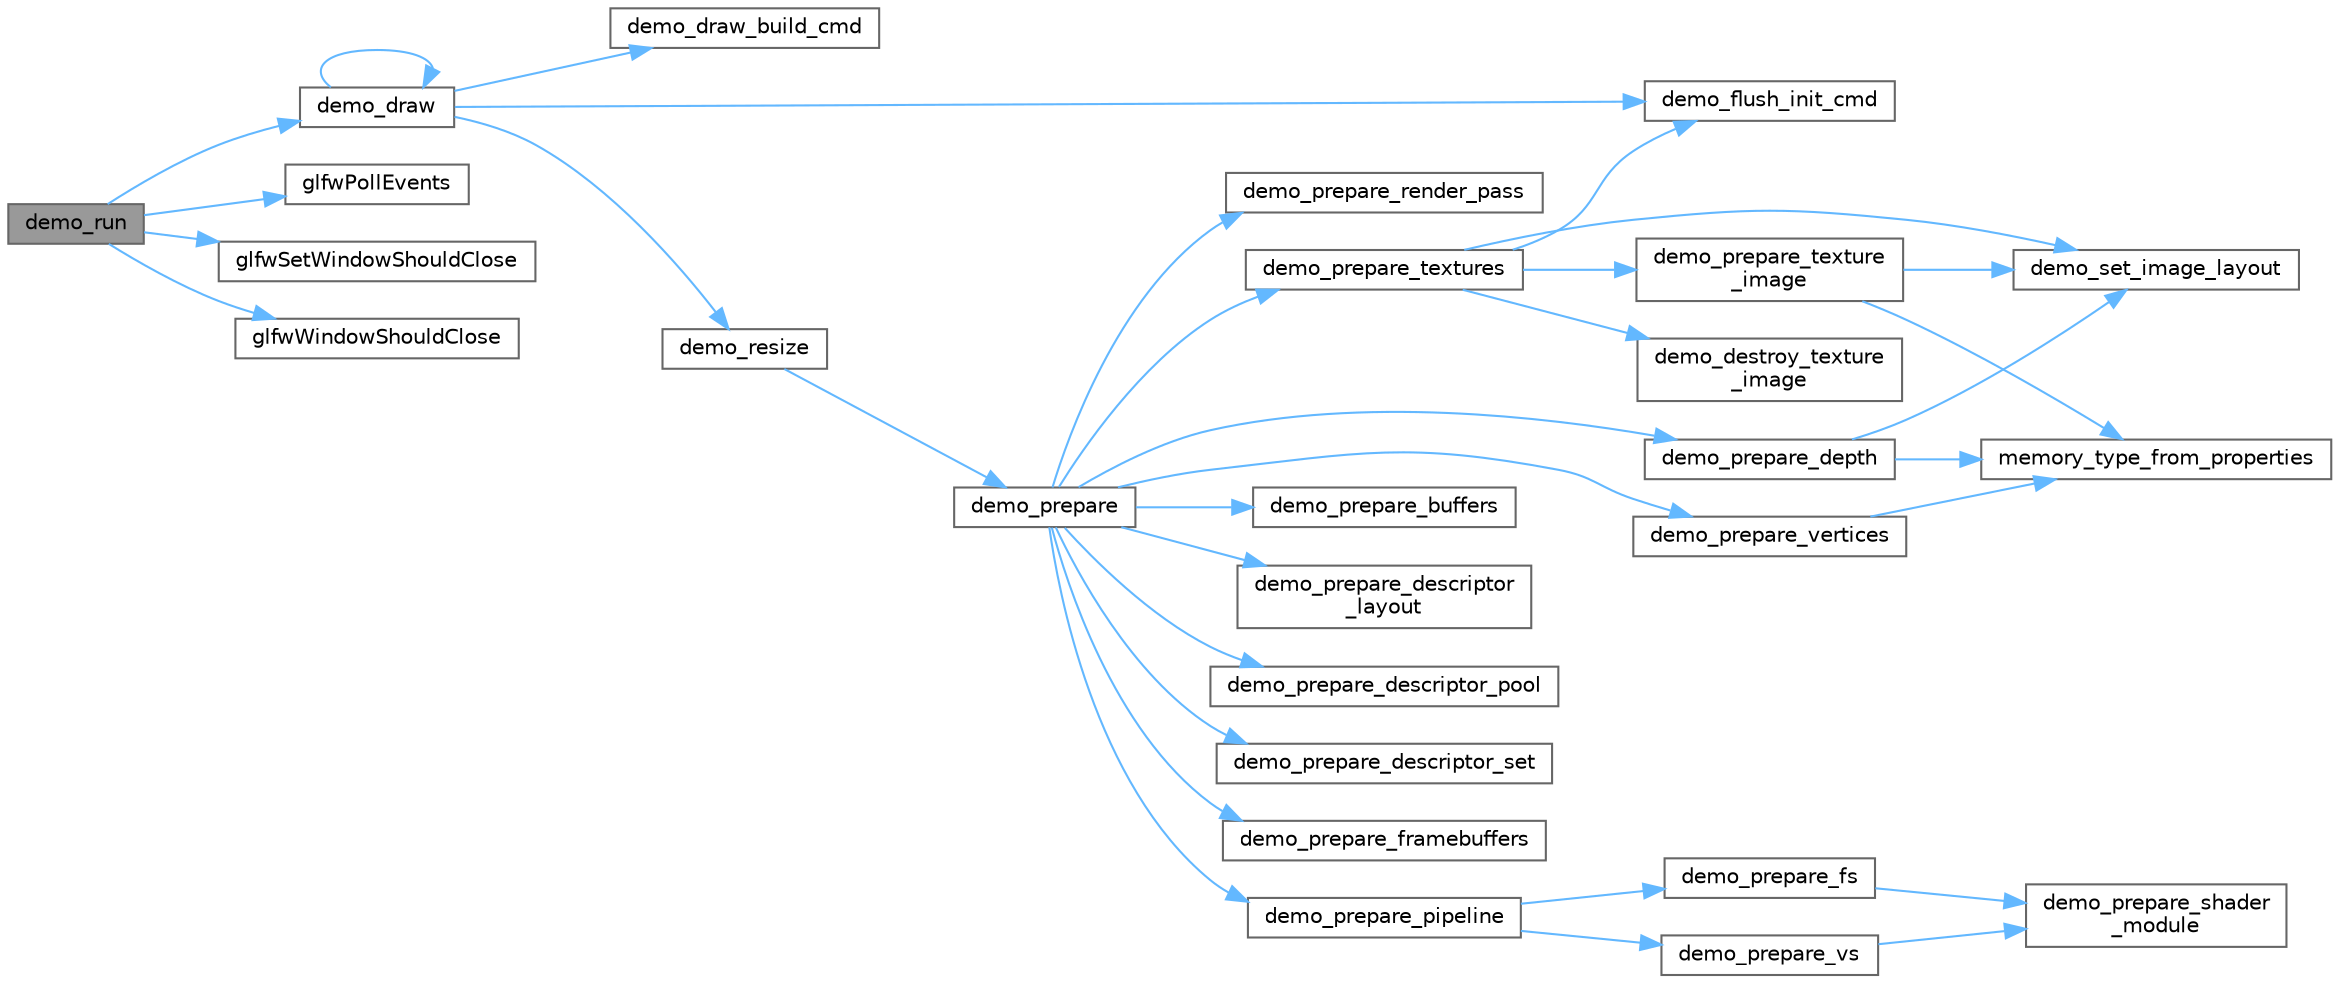 digraph "demo_run"
{
 // LATEX_PDF_SIZE
  bgcolor="transparent";
  edge [fontname=Helvetica,fontsize=10,labelfontname=Helvetica,labelfontsize=10];
  node [fontname=Helvetica,fontsize=10,shape=box,height=0.2,width=0.4];
  rankdir="LR";
  Node1 [id="Node000001",label="demo_run",height=0.2,width=0.4,color="gray40", fillcolor="grey60", style="filled", fontcolor="black",tooltip=" "];
  Node1 -> Node2 [id="edge1_Node000001_Node000002",color="steelblue1",style="solid",tooltip=" "];
  Node2 [id="Node000002",label="demo_draw",height=0.2,width=0.4,color="grey40", fillcolor="white", style="filled",URL="$triangle-vulkan_8c.html#a68587107d1c17fe6680e438488b9a616",tooltip=" "];
  Node2 -> Node2 [id="edge2_Node000002_Node000002",color="steelblue1",style="solid",tooltip=" "];
  Node2 -> Node3 [id="edge3_Node000002_Node000003",color="steelblue1",style="solid",tooltip=" "];
  Node3 [id="Node000003",label="demo_draw_build_cmd",height=0.2,width=0.4,color="grey40", fillcolor="white", style="filled",URL="$triangle-vulkan_8c.html#af04e914bfcd02ea01e45bcfb0c932ed4",tooltip=" "];
  Node2 -> Node4 [id="edge4_Node000002_Node000004",color="steelblue1",style="solid",tooltip=" "];
  Node4 [id="Node000004",label="demo_flush_init_cmd",height=0.2,width=0.4,color="grey40", fillcolor="white", style="filled",URL="$triangle-vulkan_8c.html#a7a35f4639d32b3ac59dd725668a363ba",tooltip=" "];
  Node2 -> Node5 [id="edge5_Node000002_Node000005",color="steelblue1",style="solid",tooltip=" "];
  Node5 [id="Node000005",label="demo_resize",height=0.2,width=0.4,color="grey40", fillcolor="white", style="filled",URL="$triangle-vulkan_8c.html#ac51a47d75843a542182cb6c2e997c67a",tooltip=" "];
  Node5 -> Node6 [id="edge6_Node000005_Node000006",color="steelblue1",style="solid",tooltip=" "];
  Node6 [id="Node000006",label="demo_prepare",height=0.2,width=0.4,color="grey40", fillcolor="white", style="filled",URL="$triangle-vulkan_8c.html#a0fcfc933d495ab4fcf98493677e3d8da",tooltip=" "];
  Node6 -> Node7 [id="edge7_Node000006_Node000007",color="steelblue1",style="solid",tooltip=" "];
  Node7 [id="Node000007",label="demo_prepare_buffers",height=0.2,width=0.4,color="grey40", fillcolor="white", style="filled",URL="$triangle-vulkan_8c.html#a0c4cc92dc1a3456d6cca76e3187f2010",tooltip=" "];
  Node6 -> Node8 [id="edge8_Node000006_Node000008",color="steelblue1",style="solid",tooltip=" "];
  Node8 [id="Node000008",label="demo_prepare_depth",height=0.2,width=0.4,color="grey40", fillcolor="white", style="filled",URL="$triangle-vulkan_8c.html#a3569c83afeb4ecc4d8d797af29ce89ed",tooltip=" "];
  Node8 -> Node9 [id="edge9_Node000008_Node000009",color="steelblue1",style="solid",tooltip=" "];
  Node9 [id="Node000009",label="demo_set_image_layout",height=0.2,width=0.4,color="grey40", fillcolor="white", style="filled",URL="$triangle-vulkan_8c.html#a78e02f1c21c1ee412b77fe42e0b9f272",tooltip=" "];
  Node8 -> Node10 [id="edge10_Node000008_Node000010",color="steelblue1",style="solid",tooltip=" "];
  Node10 [id="Node000010",label="memory_type_from_properties",height=0.2,width=0.4,color="grey40", fillcolor="white", style="filled",URL="$triangle-vulkan_8c.html#aff6bdb11d121e68bf2e3eecc2945ca3b",tooltip=" "];
  Node6 -> Node11 [id="edge11_Node000006_Node000011",color="steelblue1",style="solid",tooltip=" "];
  Node11 [id="Node000011",label="demo_prepare_descriptor\l_layout",height=0.2,width=0.4,color="grey40", fillcolor="white", style="filled",URL="$triangle-vulkan_8c.html#a36308c10e305d94d63e96fc82be78950",tooltip=" "];
  Node6 -> Node12 [id="edge12_Node000006_Node000012",color="steelblue1",style="solid",tooltip=" "];
  Node12 [id="Node000012",label="demo_prepare_descriptor_pool",height=0.2,width=0.4,color="grey40", fillcolor="white", style="filled",URL="$triangle-vulkan_8c.html#a4ee7f5efc65c5972db015c6be8cda380",tooltip=" "];
  Node6 -> Node13 [id="edge13_Node000006_Node000013",color="steelblue1",style="solid",tooltip=" "];
  Node13 [id="Node000013",label="demo_prepare_descriptor_set",height=0.2,width=0.4,color="grey40", fillcolor="white", style="filled",URL="$triangle-vulkan_8c.html#ac1957f225fabd1755a0064169fa5f6ba",tooltip=" "];
  Node6 -> Node14 [id="edge14_Node000006_Node000014",color="steelblue1",style="solid",tooltip=" "];
  Node14 [id="Node000014",label="demo_prepare_framebuffers",height=0.2,width=0.4,color="grey40", fillcolor="white", style="filled",URL="$triangle-vulkan_8c.html#a3a72610dc44a370494307b568ef3abd6",tooltip=" "];
  Node6 -> Node15 [id="edge15_Node000006_Node000015",color="steelblue1",style="solid",tooltip=" "];
  Node15 [id="Node000015",label="demo_prepare_pipeline",height=0.2,width=0.4,color="grey40", fillcolor="white", style="filled",URL="$triangle-vulkan_8c.html#aa80cd8877b6b5d20217c451b207ca9d9",tooltip=" "];
  Node15 -> Node16 [id="edge16_Node000015_Node000016",color="steelblue1",style="solid",tooltip=" "];
  Node16 [id="Node000016",label="demo_prepare_fs",height=0.2,width=0.4,color="grey40", fillcolor="white", style="filled",URL="$triangle-vulkan_8c.html#ae0fc6781c15fea0ac17e118b7cc0d183",tooltip=" "];
  Node16 -> Node17 [id="edge17_Node000016_Node000017",color="steelblue1",style="solid",tooltip=" "];
  Node17 [id="Node000017",label="demo_prepare_shader\l_module",height=0.2,width=0.4,color="grey40", fillcolor="white", style="filled",URL="$triangle-vulkan_8c.html#ac84b7987a06b675aa5701e61229f7933",tooltip=" "];
  Node15 -> Node18 [id="edge18_Node000015_Node000018",color="steelblue1",style="solid",tooltip=" "];
  Node18 [id="Node000018",label="demo_prepare_vs",height=0.2,width=0.4,color="grey40", fillcolor="white", style="filled",URL="$triangle-vulkan_8c.html#a655ca24aa4632443170f2ff7f0911027",tooltip=" "];
  Node18 -> Node17 [id="edge19_Node000018_Node000017",color="steelblue1",style="solid",tooltip=" "];
  Node6 -> Node19 [id="edge20_Node000006_Node000019",color="steelblue1",style="solid",tooltip=" "];
  Node19 [id="Node000019",label="demo_prepare_render_pass",height=0.2,width=0.4,color="grey40", fillcolor="white", style="filled",URL="$triangle-vulkan_8c.html#a4ac6098487e1fc2305847f666891cdec",tooltip=" "];
  Node6 -> Node20 [id="edge21_Node000006_Node000020",color="steelblue1",style="solid",tooltip=" "];
  Node20 [id="Node000020",label="demo_prepare_textures",height=0.2,width=0.4,color="grey40", fillcolor="white", style="filled",URL="$triangle-vulkan_8c.html#a0316bd7d613330a9963098b02a6396d7",tooltip=" "];
  Node20 -> Node21 [id="edge22_Node000020_Node000021",color="steelblue1",style="solid",tooltip=" "];
  Node21 [id="Node000021",label="demo_destroy_texture\l_image",height=0.2,width=0.4,color="grey40", fillcolor="white", style="filled",URL="$triangle-vulkan_8c.html#a0fa06dc47c11b41c98ad7acd4d9a62a2",tooltip=" "];
  Node20 -> Node4 [id="edge23_Node000020_Node000004",color="steelblue1",style="solid",tooltip=" "];
  Node20 -> Node22 [id="edge24_Node000020_Node000022",color="steelblue1",style="solid",tooltip=" "];
  Node22 [id="Node000022",label="demo_prepare_texture\l_image",height=0.2,width=0.4,color="grey40", fillcolor="white", style="filled",URL="$triangle-vulkan_8c.html#a59f437fe2f984c2b83edefd1c46c235d",tooltip=" "];
  Node22 -> Node9 [id="edge25_Node000022_Node000009",color="steelblue1",style="solid",tooltip=" "];
  Node22 -> Node10 [id="edge26_Node000022_Node000010",color="steelblue1",style="solid",tooltip=" "];
  Node20 -> Node9 [id="edge27_Node000020_Node000009",color="steelblue1",style="solid",tooltip=" "];
  Node6 -> Node23 [id="edge28_Node000006_Node000023",color="steelblue1",style="solid",tooltip=" "];
  Node23 [id="Node000023",label="demo_prepare_vertices",height=0.2,width=0.4,color="grey40", fillcolor="white", style="filled",URL="$triangle-vulkan_8c.html#a2860329aece35c414deb54aa4a24d76a",tooltip=" "];
  Node23 -> Node10 [id="edge29_Node000023_Node000010",color="steelblue1",style="solid",tooltip=" "];
  Node1 -> Node24 [id="edge30_Node000001_Node000024",color="steelblue1",style="solid",tooltip=" "];
  Node24 [id="Node000024",label="glfwPollEvents",height=0.2,width=0.4,color="grey40", fillcolor="white", style="filled",URL="$group__window.html#ga872d16e4c77f58c0436f356255920cfc",tooltip="Processes all pending events."];
  Node1 -> Node25 [id="edge31_Node000001_Node000025",color="steelblue1",style="solid",tooltip=" "];
  Node25 [id="Node000025",label="glfwSetWindowShouldClose",height=0.2,width=0.4,color="grey40", fillcolor="white", style="filled",URL="$group__window.html#ga1cadeda7a1e2f224e06a8415d30741aa",tooltip="Sets the close flag of the specified window."];
  Node1 -> Node26 [id="edge32_Node000001_Node000026",color="steelblue1",style="solid",tooltip=" "];
  Node26 [id="Node000026",label="glfwWindowShouldClose",height=0.2,width=0.4,color="grey40", fillcolor="white", style="filled",URL="$group__window.html#gaa6162f67dfa38b8beda2fea623649332",tooltip="Checks the close flag of the specified window."];
}
